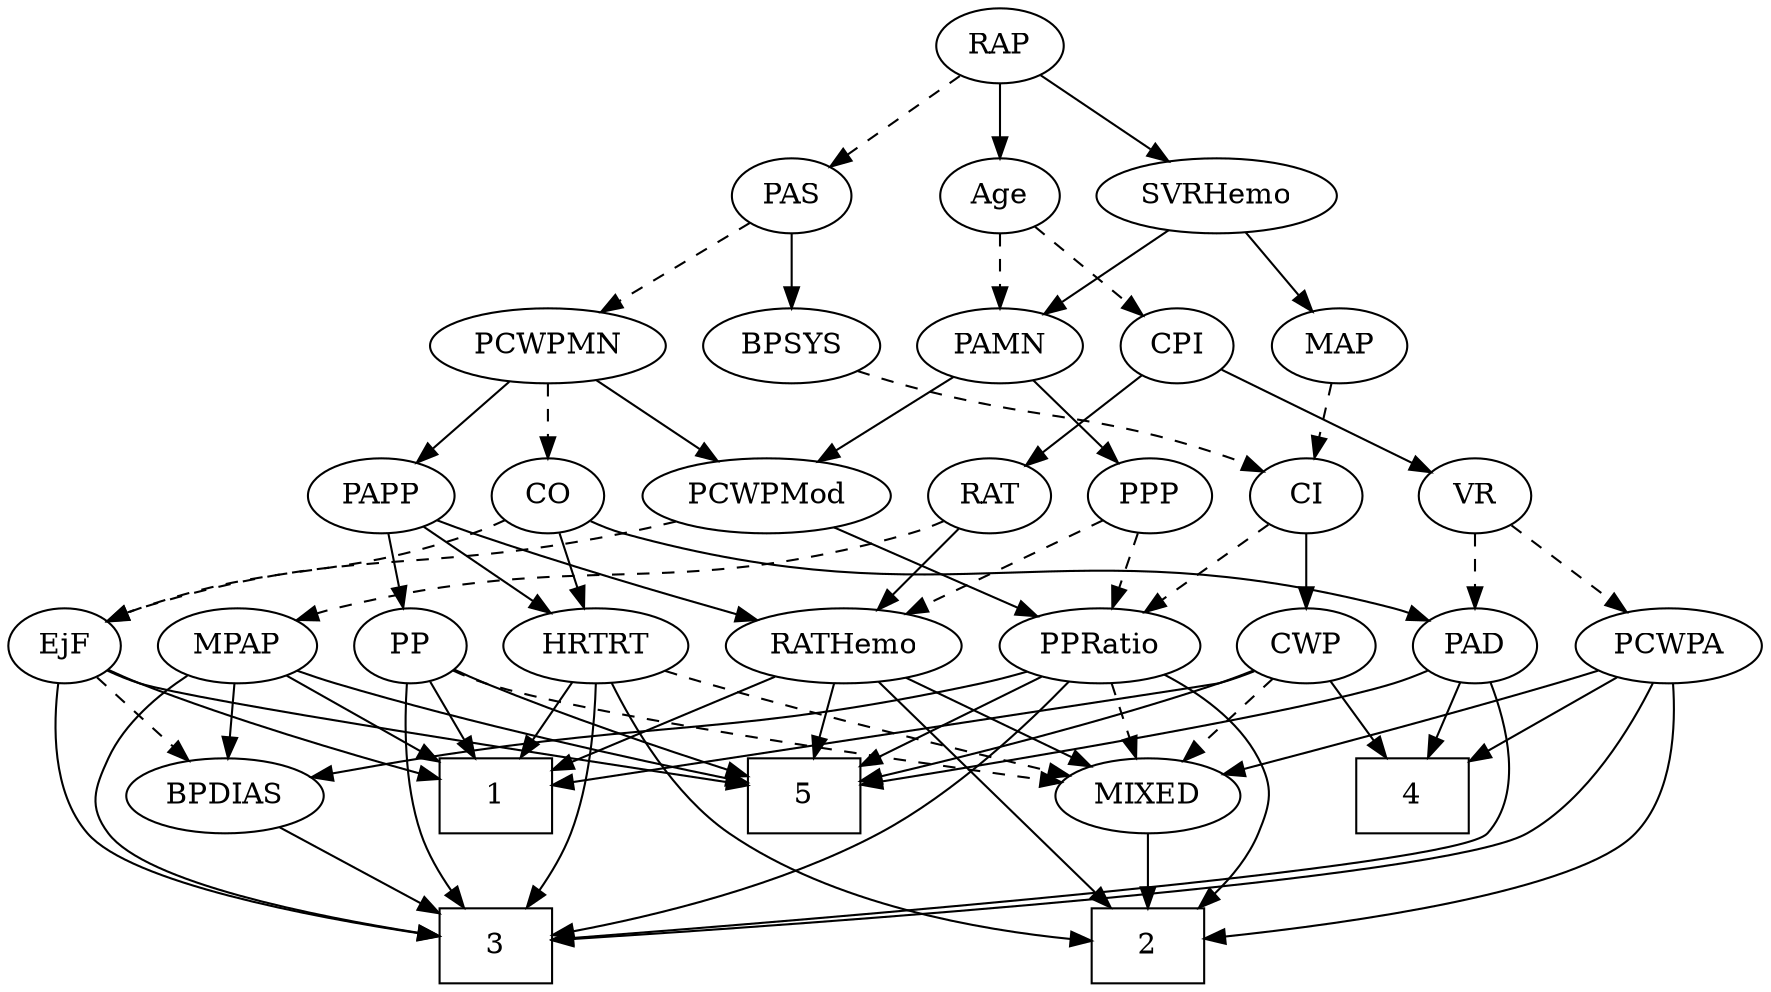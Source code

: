 strict digraph {
	graph [bb="0,0,780.6,468"];
	node [label="\N"];
	1	[height=0.5,
		pos="254,90",
		shape=box,
		width=0.75];
	2	[height=0.5,
		pos="525,18",
		shape=box,
		width=0.75];
	3	[height=0.5,
		pos="235,18",
		shape=box,
		width=0.75];
	4	[height=0.5,
		pos="648,90",
		shape=box,
		width=0.75];
	5	[height=0.5,
		pos="364,90",
		shape=box,
		width=0.75];
	RAP	[height=0.5,
		pos="413,450",
		width=0.77632];
	PAS	[height=0.5,
		pos="321,378",
		width=0.75];
	RAP -> PAS	[pos="e,338.23,392.11 395.7,435.83 381.82,425.27 362.14,410.3 346.46,398.37",
		style=dashed];
	SVRHemo	[height=0.5,
		pos="508,378",
		width=1.3902];
	RAP -> SVRHemo	[pos="e,486.89,394.55 430.87,435.83 444.29,425.94 462.97,412.18 478.59,400.67",
		style=solid];
	Age	[height=0.5,
		pos="413,378",
		width=0.75];
	RAP -> Age	[pos="e,413,396.1 413,431.7 413,423.98 413,414.71 413,406.11",
		style=solid];
	PCWPMN	[height=0.5,
		pos="215,306",
		width=1.3902];
	PAS -> PCWPMN	[pos="e,238.06,322.23 302.54,364.81 287.14,354.64 264.86,339.93 246.63,327.89",
		style=dashed];
	BPSYS	[height=0.5,
		pos="321,306",
		width=1.0471];
	PAS -> BPSYS	[pos="e,321,324.1 321,359.7 321,351.98 321,342.71 321,334.11",
		style=solid];
	PAD	[height=0.5,
		pos="651,162",
		width=0.79437];
	PAD -> 3	[pos="e,262.1,21.207 664.85,146.05 680.96,126.85 703.05,93.431 684,72 670.32,56.615 377.52,30.852 272.26,22.053",
		style=solid];
	PAD -> 4	[pos="e,648.73,108.1 650.26,143.7 649.93,135.98 649.53,126.71 649.16,118.11",
		style=solid];
	PAD -> 5	[pos="e,391.16,94.736 629.41,150.11 624.43,147.87 619.1,145.69 614,144 540.27,119.58 450.48,103.78 401.07,96.223",
		style=solid];
	PAMN	[height=0.5,
		pos="413,306",
		width=1.011];
	PCWPMod	[height=0.5,
		pos="317,234",
		width=1.4443];
	PAMN -> PCWPMod	[pos="e,338.2,250.46 393.11,290.5 379.7,280.72 361.78,267.65 346.7,256.65",
		style=solid];
	PPP	[height=0.5,
		pos="486,234",
		width=0.75];
	PAMN -> PPP	[pos="e,470.84,249.54 429.2,289.46 439.3,279.78 452.45,267.17 463.55,256.53",
		style=solid];
	CWP	[height=0.5,
		pos="574,162",
		width=0.84854];
	CWP -> 1	[pos="e,281.34,97.648 550.83,149.82 545.7,147.65 540.23,145.57 535,144 445.56,117.15 419.54,126.46 328,108 316.01,105.58 302.98,102.68 \
291.25,99.968",
		style=solid];
	CWP -> 4	[pos="e,629.99,108.04 589.69,146.15 599.28,137.09 611.75,125.29 622.7,114.93",
		style=solid];
	CWP -> 5	[pos="e,391.26,98.442 550.66,150.33 545.54,148.13 540.12,145.9 535,144 489.52,127.1 435.93,111.1 401.03,101.19",
		style=solid];
	MIXED	[height=0.5,
		pos="525,90",
		width=1.1193];
	CWP -> MIXED	[pos="e,536.41,107.31 562.88,145.12 556.77,136.38 549.05,125.35 542.17,115.54",
		style=dashed];
	PPRatio	[height=0.5,
		pos="486,162",
		width=1.1013];
	PCWPMod -> PPRatio	[pos="e,457.59,174.77 349.19,219.67 377.32,208.01 418.21,191.08 447.96,178.76",
		style=solid];
	EjF	[height=0.5,
		pos="27,162",
		width=0.75];
	PCWPMod -> EjF	[pos="e,47.571,173.82 278.73,221.79 271.23,219.74 263.39,217.72 256,216 171,196.27 146.02,206.85 63,180 61.076,179.38 59.122,178.68 57.17,\
177.92",
		style=dashed];
	PCWPA	[height=0.5,
		pos="739,162",
		width=1.1555];
	PCWPA -> 2	[pos="e,552.01,21.115 749.01,144.34 759.26,124.9 771.52,92.76 755,72 731.29,42.206 620.8,27.739 562.01,22.047",
		style=solid];
	PCWPA -> 3	[pos="e,262.01,20.497 736.83,143.76 733.25,123.11 724.04,89.163 701,72 666.79,46.517 376.34,27.24 272.07,21.084",
		style=solid];
	PCWPA -> 4	[pos="e,670.26,108.13 719.25,145.81 707.31,136.62 691.83,124.71 678.35,114.34",
		style=solid];
	PCWPA -> MIXED	[pos="e,556.79,101.12 707.28,150.14 701.22,148.08 694.92,145.96 689,144 647.43,130.22 599.79,114.87 566.6,104.25",
		style=solid];
	PCWPMN -> PCWPMod	[pos="e,294.56,250.4 237.13,289.81 251.47,279.97 270.34,267.02 286.14,256.18",
		style=solid];
	CO	[height=0.5,
		pos="138,234",
		width=0.75];
	PCWPMN -> CO	[pos="e,153.32,248.93 197.53,289.12 186.71,279.28 172.7,266.55 160.99,255.9",
		style=dashed];
	PAPP	[height=0.5,
		pos="215,234",
		width=0.88464];
	PCWPMN -> PAPP	[pos="e,215,252.1 215,287.7 215,279.98 215,270.71 215,262.11",
		style=solid];
	CO -> PAD	[pos="e,629.95,174.2 158.46,221.79 163.42,219.52 168.79,217.39 174,216 363.54,165.29 424.19,229.71 614,180 616.17,179.43 618.36,178.74 \
620.55,177.98",
		style=solid];
	HRTRT	[height=0.5,
		pos="200,162",
		width=1.1013];
	CO -> HRTRT	[pos="e,185.57,179.29 151.15,218.15 159.19,209.07 169.67,197.24 178.86,186.87",
		style=solid];
	CO -> EjF	[pos="e,46.204,175.11 118.92,220.97 101.29,209.85 74.877,193.19 54.884,180.58",
		style=dashed];
	CI	[height=0.5,
		pos="564,234",
		width=0.75];
	CI -> CWP	[pos="e,571.53,180.28 566.42,216.05 567.52,208.35 568.85,199.03 570.09,190.36",
		style=solid];
	CI -> PPRatio	[pos="e,503.28,178.51 548.59,219.17 537.88,209.56 523.37,196.54 511.02,185.46",
		style=dashed];
	SVRHemo -> PAMN	[pos="e,432.41,321.3 486.92,361.46 473.3,351.43 455.43,338.27 440.68,327.4",
		style=solid];
	MAP	[height=0.5,
		pos="570,306",
		width=0.84854];
	SVRHemo -> MAP	[pos="e,556.26,322.51 522.69,360.41 530.72,351.35 540.78,339.99 549.56,330.08",
		style=solid];
	MIXED -> 2	[pos="e,525,36.104 525,71.697 525,63.983 525,54.712 525,46.112",
		style=solid];
	BPSYS -> CI	[pos="e,542,244.65 349.66,294.03 355.67,291.9 362.01,289.78 368,288 435.39,268.01 455,273.25 522,252 525.4,250.92 528.92,249.69 532.4,\
248.4",
		style=dashed];
	BPDIAS	[height=0.5,
		pos="91,90",
		width=1.1735];
	BPDIAS -> 3	[pos="e,207.91,32.17 117.75,75.998 140.54,64.919 173.5,48.895 198.68,36.657",
		style=solid];
	HRTRT -> 1	[pos="e,240.79,108.12 212.52,144.76 219.08,136.27 227.25,125.68 234.6,116.15",
		style=solid];
	HRTRT -> 2	[pos="e,497.54,19.892 198.22,143.94 197.15,123.8 198.78,90.677 218,72 255.8,35.264 414.01,23.744 487.36,20.338",
		style=solid];
	HRTRT -> 3	[pos="e,212.4,36.037 192.04,144.37 184.45,126.05 175.45,96.028 185,72 189.29,61.199 196.94,51.324 204.99,43.102",
		style=solid];
	HRTRT -> MIXED	[pos="e,487.11,96.501 229.59,149.97 235.94,147.81 242.65,145.7 249,144 327.97,122.84 421.82,106.67 477.22,98.027",
		style=dashed];
	RATHemo	[height=0.5,
		pos="379,162",
		width=1.3721];
	RATHemo -> 1	[pos="e,281.16,106.21 353.1,146.5 334.87,136.29 310.22,122.48 290.07,111.2",
		style=solid];
	RATHemo -> 2	[pos="e,507.46,36.056 395.46,144.99 420.93,120.22 470.05,72.445 499.94,43.372",
		style=solid];
	RATHemo -> 5	[pos="e,367.67,108.1 375.29,143.7 373.64,135.98 371.65,126.71 369.81,118.11",
		style=solid];
	RATHemo -> MIXED	[pos="e,498.18,103.86 407.84,147.17 431.13,136.01 464.02,120.24 489.02,108.25",
		style=solid];
	MAP -> CI	[pos="e,565.47,252.1 568.52,287.7 567.86,279.98 567.06,270.71 566.32,262.11",
		style=dashed];
	MPAP	[height=0.5,
		pos="107,162",
		width=0.97491];
	MPAP -> 1	[pos="e,226.94,103.88 131.94,149.13 155.53,137.89 191.21,120.9 217.91,108.19",
		style=solid];
	MPAP -> 3	[pos="e,207.99,22.316 82.429,148.95 67.147,139.98 48.787,126.16 40,108 33.029,93.598 30.283,84.711 40,72 59.086,47.034 146.96,31.054 198,\
23.711",
		style=solid];
	MPAP -> 5	[pos="e,336.87,97.303 133.8,150.03 139.44,147.9 145.38,145.78 151,144 183.61,133.69 275.24,111.77 327.07,99.601",
		style=solid];
	MPAP -> BPDIAS	[pos="e,94.949,108.28 103.13,144.05 101.35,136.26 99.188,126.82 97.189,118.08",
		style=solid];
	CPI	[height=0.5,
		pos="494,306",
		width=0.75];
	VR	[height=0.5,
		pos="651,234",
		width=0.75];
	CPI -> VR	[pos="e,628.61,244.58 515.27,294.83 520.1,292.56 525.22,290.18 530,288 560.09,274.31 594.65,259.23 619.12,248.67",
		style=solid];
	RAT	[height=0.5,
		pos="414,234",
		width=0.75827];
	CPI -> RAT	[pos="e,429.77,248.8 478.19,291.17 466.58,281.01 450.61,267.03 437.5,255.56",
		style=solid];
	PP	[height=0.5,
		pos="285,162",
		width=0.75];
	PP -> 1	[pos="e,261.73,108.45 277.65,144.41 274.13,136.45 269.82,126.72 265.85,117.76",
		style=solid];
	PP -> 3	[pos="e,260.38,36.045 290.23,144.17 295.03,125.68 299.99,95.5 290,72 285.27,60.862 276.92,50.93 268.13,42.759",
		style=solid];
	PP -> 5	[pos="e,344.79,108.02 300.61,147.17 311.01,137.95 324.95,125.6 337.11,114.82",
		style=solid];
	PP -> MIXED	[pos="e,489.01,98.214 306.04,150.26 310.88,148.02 316.06,145.79 321,144 374.08,124.76 437.27,109.46 479.11,100.34",
		style=dashed];
	PPP -> RATHemo	[pos="e,401.89,177.97 467.36,220.81 451.65,210.53 428.83,195.6 410.31,183.49",
		style=dashed];
	PPP -> PPRatio	[pos="e,486,180.1 486,215.7 486,207.98 486,198.71 486,190.11",
		style=dashed];
	PAPP -> HRTRT	[pos="e,203.7,180.28 211.37,216.05 209.7,208.26 207.68,198.82 205.8,190.08",
		style=solid];
	PAPP -> RATHemo	[pos="e,348.11,176.18 239.55,222.52 265.79,211.32 307.8,193.39 338.86,180.13",
		style=solid];
	PAPP -> PP	[pos="e,270.32,177.68 230.19,217.81 239.77,208.23 252.3,195.7 262.96,185.04",
		style=solid];
	VR -> PAD	[pos="e,651,180.1 651,215.7 651,207.98 651,198.71 651,190.11",
		style=dashed];
	VR -> PCWPA	[pos="e,719.95,178.16 667.97,219.5 680.41,209.61 697.56,195.96 711.89,184.56",
		style=dashed];
	RAT -> RATHemo	[pos="e,387.56,180.12 405.88,216.76 401.81,208.61 396.76,198.53 392.15,189.31",
		style=solid];
	RAT -> MPAP	[pos="e,133.22,174.17 393.46,222.08 388.51,219.79 383.15,217.59 378,216 280.39,185.89 249.64,206.56 151,180 148.35,179.29 145.64,178.47 \
142.93,177.58",
		style=dashed];
	PPRatio -> 2	[pos="e,547.15,36.125 517.57,151.08 537.62,142.96 561.98,129.27 574,108 581.87,94.07 579.83,86.899 574,72 569.8,61.279 562.31,51.427 554.42,\
43.201",
		style=solid];
	PPRatio -> 3	[pos="e,262.15,23.485 474.17,144.5 459.09,124.6 431.19,91.413 400,72 360.07,47.148 307.38,32.885 272.4,25.545",
		style=solid];
	PPRatio -> 5	[pos="e,391.28,106.65 462.48,147.5 444.82,137.37 420.33,123.32 400.19,111.77",
		style=solid];
	PPRatio -> MIXED	[pos="e,515.55,107.96 495.24,144.41 499.84,136.16 505.5,126.01 510.64,116.78",
		style=dashed];
	PPRatio -> BPDIAS	[pos="e,130.46,96.631 456.46,149.78 450.11,147.64 443.38,145.58 437,144 408.77,137 229.31,110.84 140.56,98.081",
		style=solid];
	Age -> PAMN	[pos="e,413,324.1 413,359.7 413,351.98 413,342.71 413,334.11",
		style=dashed];
	Age -> CPI	[pos="e,478.03,320.8 429,363.17 440.76,353.01 456.94,339.03 470.21,327.56",
		style=dashed];
	EjF -> 1	[pos="e,226.97,96.963 48.063,150.32 52.903,148.07 58.076,145.83 63,144 115.41,124.52 178.23,108.41 217.14,99.251",
		style=solid];
	EjF -> 3	[pos="e,207.9,22.021 22.142,144.21 17.585,124.64 13.658,92.386 30,72 50.801,46.052 144.61,30.307 197.83,23.305",
		style=solid];
	EjF -> 5	[pos="e,336.68,97.746 47.539,150.08 52.494,147.79 57.848,145.59 63,144 160.61,113.89 189.72,127.45 290,108 302.01,105.67 315.04,102.8 \
326.77,100.08",
		style=solid];
	EjF -> BPDIAS	[pos="e,76.106,107.29 40.573,146.15 48.877,137.07 59.692,125.24 69.176,114.87",
		style=dashed];
}
